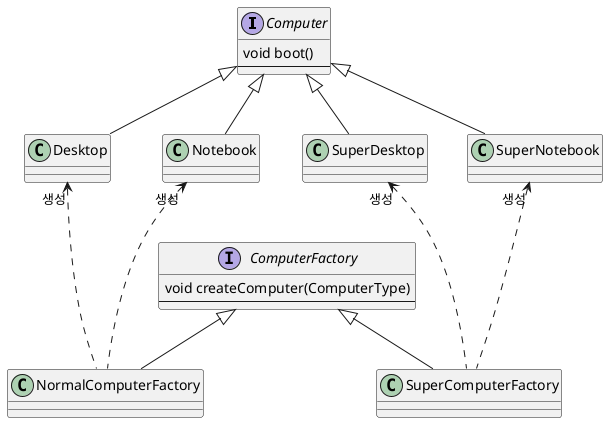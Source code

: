 @startuml
'https://plantuml.com/class-diagram

interface Computer {
    void boot()
    ---
}

interface ComputerFactory {
    void createComputer(ComputerType)
    ---
}

Notebook -up-|> Computer
Desktop -up-|> Computer
SuperNotebook -up-|> Computer
SuperDesktop -up-|> Computer
SuperComputerFactory -up-|> ComputerFactory
SuperComputerFactory -up..>"생성" SuperNotebook
SuperComputerFactory -up..>"생성" SuperDesktop

NormalComputerFactory -up-|> ComputerFactory
NormalComputerFactory -up..>"생성" Notebook
NormalComputerFactory -up..>"생성" Desktop

@enduml